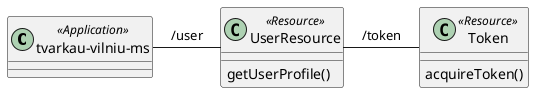 @startuml
class "tvarkau-vilniu-ms" as application <<Application>>
class "UserResource" as userResource <<Resource>> {
  getUserProfile()
} 
class "Token" as token <<Resource>> {
  acquireToken()
}
  
application - userResource: /user
userResource - token: /token 
@enduml